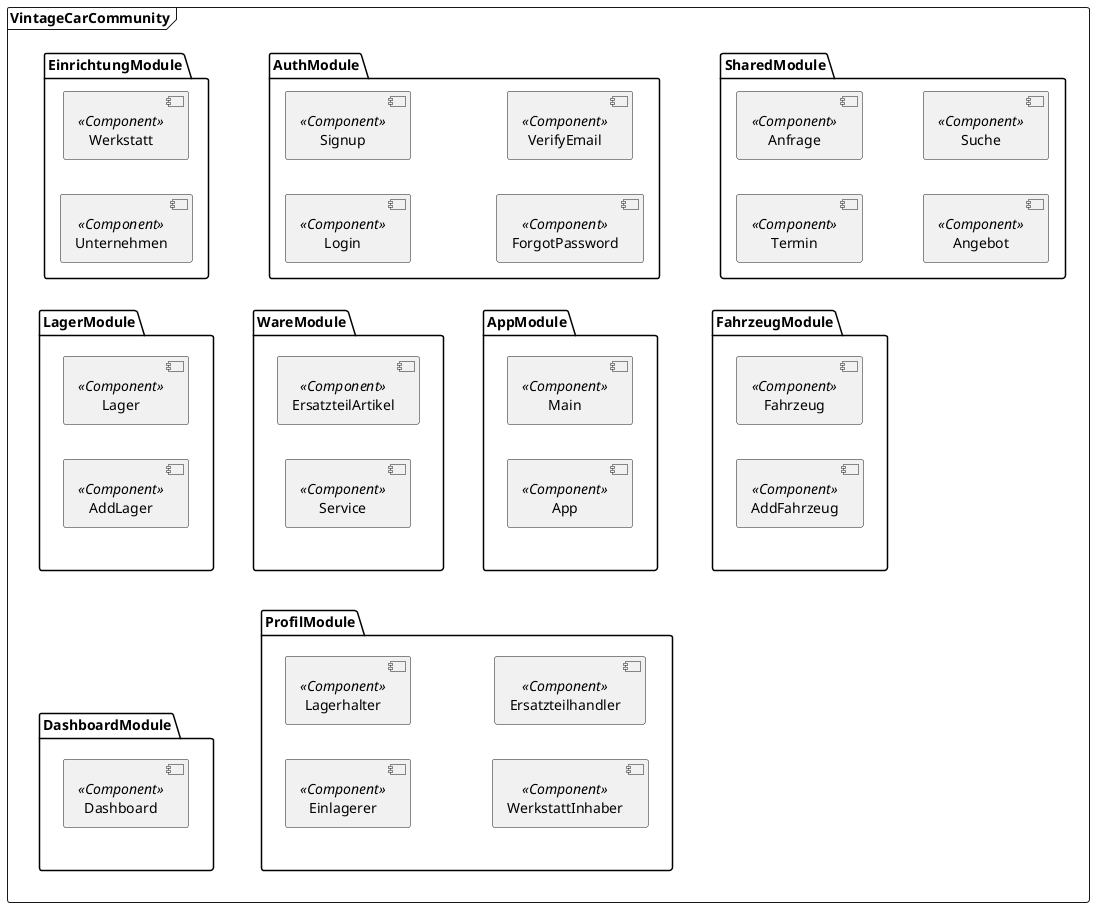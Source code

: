 @startuml
' !theme vibrant
left to right direction

frame VintageCarCommunity {

package "AuthModule" {
    [Login] <<Component>>
    [Signup] <<Component>>
    [ForgotPassword] <<Component>>
    [VerifyEmail] <<Component>>
}

package "ProfilModule" {
    [Einlagerer] <<Component>>
    [Lagerhalter] <<Component>>
    [WerkstattInhaber] <<Component>>
    [Ersatzteilhandler] <<Component>>
}

package "SharedModule" {
    [Termin] <<Component>>
    [Anfrage] <<Component>>
    [Angebot] <<Component>>
    [Suche] <<Component>>
}

package "AppModule" {
    [Main] <<Component>>
    [App] <<Component>>
}

package "EinrichtungModule" {
    [Werkstatt] <<Component>>
    [Unternehmen] <<Component>>
}


package "LagerModule" {
    [Lager] <<Component>>
    [AddLager] <<Component>>
}

package "WareModule" {
    [ErsatzteilArtikel] <<Component>>
    [Service] <<Component>>
}

package "FahrzeugModule" {
    [Fahrzeug] <<Component>>
    [AddFahrzeug] <<Component>>
}

package "DashboardModule" {
    [Dashboard] <<Component>>
}

DashboardModule --[hidden]> ProfilModule
AppModule --[hidden]> FahrzeugModule
LagerModule --[hidden]> WareModule
WareModule --[hidden]> AppModule

}

@enduml